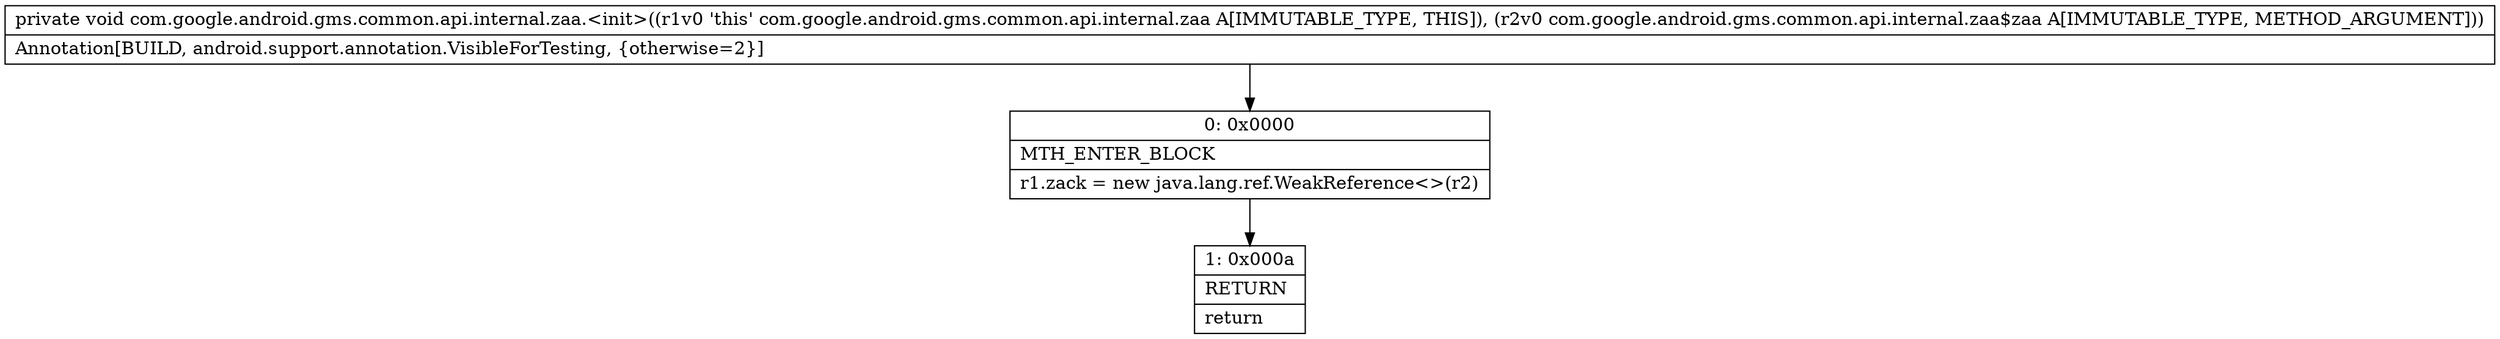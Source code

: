 digraph "CFG forcom.google.android.gms.common.api.internal.zaa.\<init\>(Lcom\/google\/android\/gms\/common\/api\/internal\/zaa$zaa;)V" {
Node_0 [shape=record,label="{0\:\ 0x0000|MTH_ENTER_BLOCK\l|r1.zack = new java.lang.ref.WeakReference\<\>(r2)\l}"];
Node_1 [shape=record,label="{1\:\ 0x000a|RETURN\l|return\l}"];
MethodNode[shape=record,label="{private void com.google.android.gms.common.api.internal.zaa.\<init\>((r1v0 'this' com.google.android.gms.common.api.internal.zaa A[IMMUTABLE_TYPE, THIS]), (r2v0 com.google.android.gms.common.api.internal.zaa$zaa A[IMMUTABLE_TYPE, METHOD_ARGUMENT]))  | Annotation[BUILD, android.support.annotation.VisibleForTesting, \{otherwise=2\}]\l}"];
MethodNode -> Node_0;
Node_0 -> Node_1;
}

